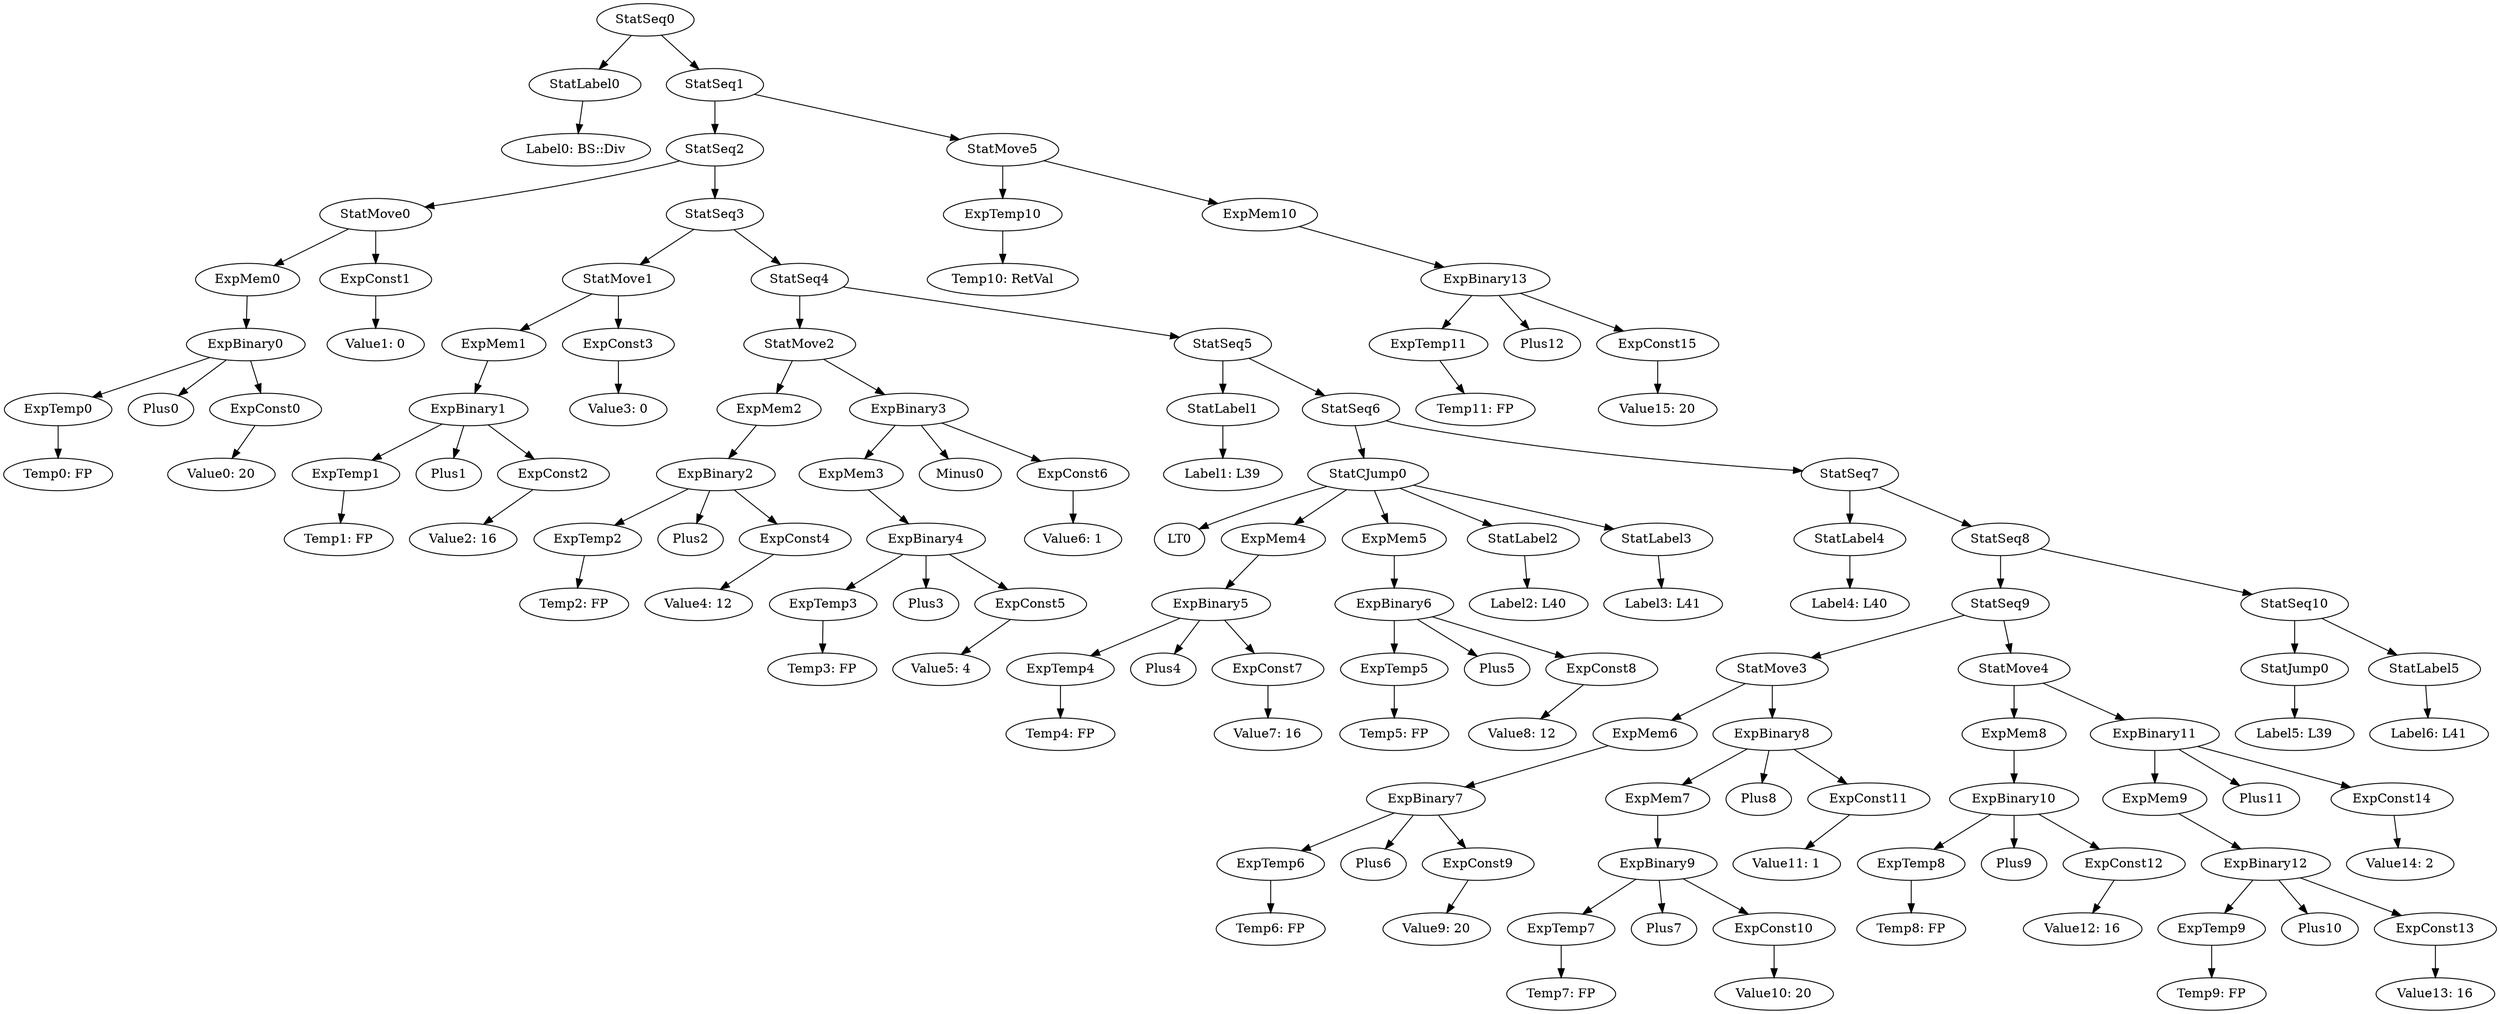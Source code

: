 digraph {
	ordering = out;
	ExpMem10 -> ExpBinary13;
	ExpBinary13 -> ExpTemp11;
	ExpBinary13 -> Plus12;
	ExpBinary13 -> ExpConst15;
	ExpTemp10 -> "Temp10: RetVal";
	StatSeq10 -> StatJump0;
	StatSeq10 -> StatLabel5;
	StatJump0 -> "Label5: L39";
	ExpConst14 -> "Value14: 2";
	ExpConst13 -> "Value13: 16";
	StatSeq1 -> StatSeq2;
	StatSeq1 -> StatMove5;
	ExpMem8 -> ExpBinary10;
	ExpBinary10 -> ExpTemp8;
	ExpBinary10 -> Plus9;
	ExpBinary10 -> ExpConst12;
	StatSeq9 -> StatMove3;
	StatSeq9 -> StatMove4;
	ExpConst11 -> "Value11: 1";
	ExpBinary8 -> ExpMem7;
	ExpBinary8 -> Plus8;
	ExpBinary8 -> ExpConst11;
	StatMove4 -> ExpMem8;
	StatMove4 -> ExpBinary11;
	ExpConst10 -> "Value10: 20";
	ExpTemp9 -> "Temp9: FP";
	ExpBinary9 -> ExpTemp7;
	ExpBinary9 -> Plus7;
	ExpBinary9 -> ExpConst10;
	StatMove3 -> ExpMem6;
	StatMove3 -> ExpBinary8;
	ExpMem6 -> ExpBinary7;
	StatMove2 -> ExpMem2;
	StatMove2 -> ExpBinary3;
	ExpTemp2 -> "Temp2: FP";
	ExpConst3 -> "Value3: 0";
	ExpConst7 -> "Value7: 16";
	ExpBinary0 -> ExpTemp0;
	ExpBinary0 -> Plus0;
	ExpBinary0 -> ExpConst0;
	ExpMem4 -> ExpBinary5;
	ExpConst15 -> "Value15: 20";
	ExpMem7 -> ExpBinary9;
	StatSeq3 -> StatMove1;
	StatSeq3 -> StatSeq4;
	StatMove0 -> ExpMem0;
	StatMove0 -> ExpConst1;
	ExpMem2 -> ExpBinary2;
	StatSeq4 -> StatMove2;
	StatSeq4 -> StatSeq5;
	StatLabel1 -> "Label1: L39";
	ExpTemp7 -> "Temp7: FP";
	ExpTemp0 -> "Temp0: FP";
	StatSeq8 -> StatSeq9;
	StatSeq8 -> StatSeq10;
	ExpTemp3 -> "Temp3: FP";
	StatSeq6 -> StatCJump0;
	StatSeq6 -> StatSeq7;
	ExpTemp11 -> "Temp11: FP";
	StatSeq0 -> StatLabel0;
	StatSeq0 -> StatSeq1;
	ExpTemp1 -> "Temp1: FP";
	StatLabel5 -> "Label6: L41";
	ExpTemp5 -> "Temp5: FP";
	ExpConst12 -> "Value12: 16";
	ExpTemp8 -> "Temp8: FP";
	ExpBinary7 -> ExpTemp6;
	ExpBinary7 -> Plus6;
	ExpBinary7 -> ExpConst9;
	ExpBinary12 -> ExpTemp9;
	ExpBinary12 -> Plus10;
	ExpBinary12 -> ExpConst13;
	StatSeq7 -> StatLabel4;
	StatSeq7 -> StatSeq8;
	StatLabel2 -> "Label2: L40";
	ExpBinary1 -> ExpTemp1;
	ExpBinary1 -> Plus1;
	ExpBinary1 -> ExpConst2;
	ExpMem0 -> ExpBinary0;
	ExpBinary6 -> ExpTemp5;
	ExpBinary6 -> Plus5;
	ExpBinary6 -> ExpConst8;
	StatSeq2 -> StatMove0;
	StatSeq2 -> StatSeq3;
	ExpMem9 -> ExpBinary12;
	ExpMem1 -> ExpBinary1;
	ExpConst6 -> "Value6: 1";
	StatMove1 -> ExpMem1;
	StatMove1 -> ExpConst3;
	StatLabel4 -> "Label4: L40";
	StatSeq5 -> StatLabel1;
	StatSeq5 -> StatSeq6;
	StatCJump0 -> LT0;
	StatCJump0 -> ExpMem4;
	StatCJump0 -> ExpMem5;
	StatCJump0 -> StatLabel2;
	StatCJump0 -> StatLabel3;
	ExpBinary2 -> ExpTemp2;
	ExpBinary2 -> Plus2;
	ExpBinary2 -> ExpConst4;
	StatLabel0 -> "Label0: BS::Div";
	ExpMem5 -> ExpBinary6;
	ExpConst1 -> "Value1: 0";
	ExpConst0 -> "Value0: 20";
	ExpBinary4 -> ExpTemp3;
	ExpBinary4 -> Plus3;
	ExpBinary4 -> ExpConst5;
	StatMove5 -> ExpTemp10;
	StatMove5 -> ExpMem10;
	ExpConst5 -> "Value5: 4";
	ExpConst2 -> "Value2: 16";
	ExpBinary3 -> ExpMem3;
	ExpBinary3 -> Minus0;
	ExpBinary3 -> ExpConst6;
	ExpMem3 -> ExpBinary4;
	ExpTemp4 -> "Temp4: FP";
	ExpBinary11 -> ExpMem9;
	ExpBinary11 -> Plus11;
	ExpBinary11 -> ExpConst14;
	ExpConst9 -> "Value9: 20";
	ExpBinary5 -> ExpTemp4;
	ExpBinary5 -> Plus4;
	ExpBinary5 -> ExpConst7;
	ExpConst4 -> "Value4: 12";
	ExpConst8 -> "Value8: 12";
	StatLabel3 -> "Label3: L41";
	ExpTemp6 -> "Temp6: FP";
}

